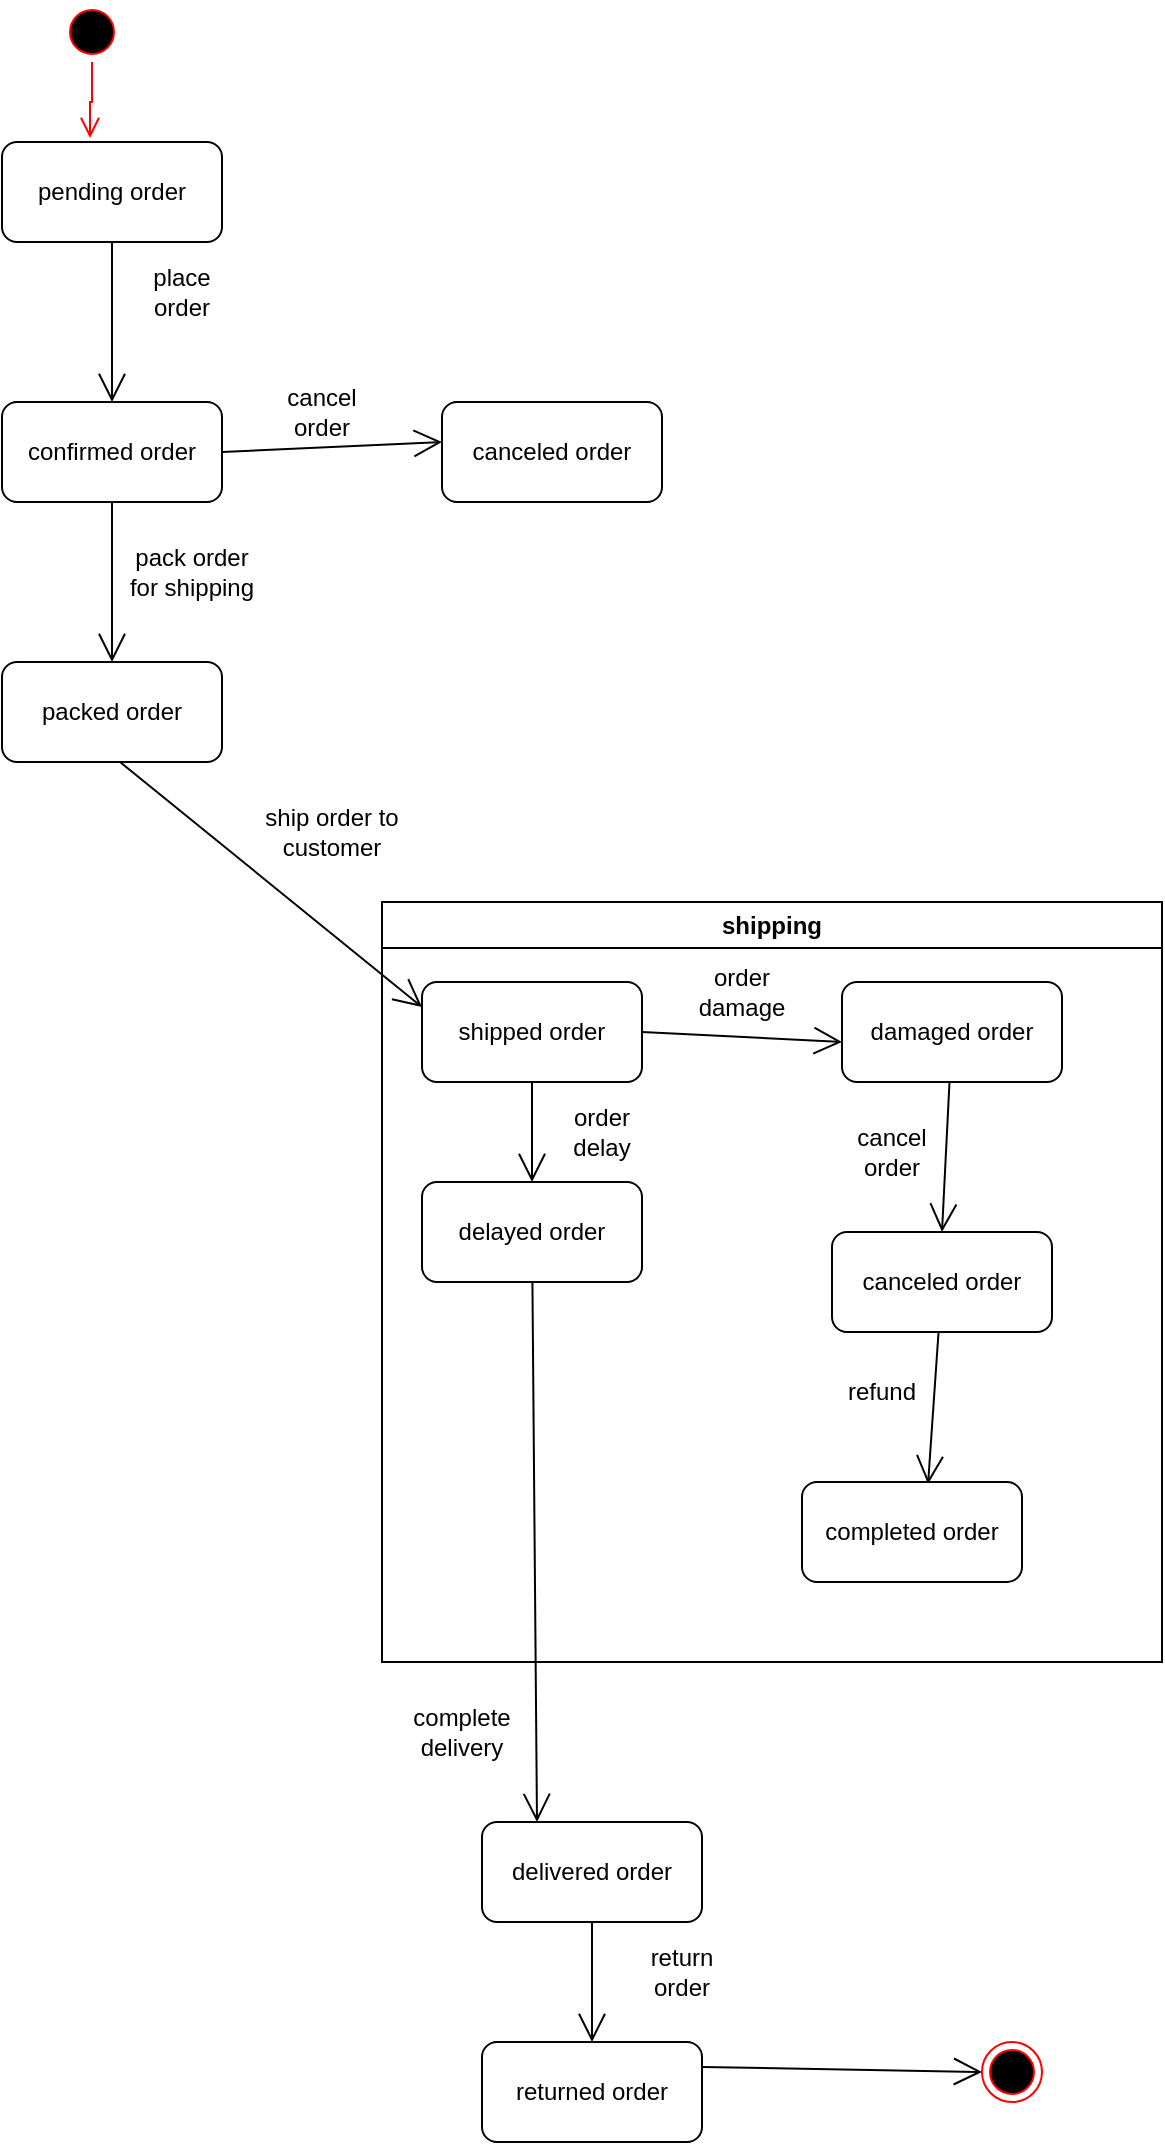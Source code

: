 <mxfile version="25.0.3">
  <diagram name="Page-1" id="FIavwFqXX8DvZRv2D7Bb">
    <mxGraphModel dx="1434" dy="688" grid="1" gridSize="10" guides="1" tooltips="1" connect="1" arrows="1" fold="1" page="1" pageScale="1" pageWidth="850" pageHeight="1100" math="0" shadow="0">
      <root>
        <mxCell id="0" />
        <mxCell id="1" parent="0" />
        <mxCell id="9U3KtG-cp8fkpg_vPS3K-1" value="" style="ellipse;html=1;shape=startState;fillColor=#000000;strokeColor=#ff0000;" vertex="1" parent="1">
          <mxGeometry x="60" width="30" height="30" as="geometry" />
        </mxCell>
        <mxCell id="9U3KtG-cp8fkpg_vPS3K-2" value="" style="edgeStyle=orthogonalEdgeStyle;html=1;verticalAlign=bottom;endArrow=open;endSize=8;strokeColor=#ff0000;rounded=0;entryX=0.4;entryY=-0.04;entryDx=0;entryDy=0;entryPerimeter=0;" edge="1" source="9U3KtG-cp8fkpg_vPS3K-1" parent="1" target="9U3KtG-cp8fkpg_vPS3K-41">
          <mxGeometry relative="1" as="geometry">
            <mxPoint x="75" y="60" as="targetPoint" />
          </mxGeometry>
        </mxCell>
        <mxCell id="9U3KtG-cp8fkpg_vPS3K-3" value="" style="ellipse;html=1;shape=endState;fillColor=#000000;strokeColor=#ff0000;" vertex="1" parent="1">
          <mxGeometry x="520" y="1020" width="30" height="30" as="geometry" />
        </mxCell>
        <mxCell id="9U3KtG-cp8fkpg_vPS3K-4" value="confirmed order" style="html=1;whiteSpace=wrap;rounded=1;" vertex="1" parent="1">
          <mxGeometry x="30" y="200" width="110" height="50" as="geometry" />
        </mxCell>
        <mxCell id="9U3KtG-cp8fkpg_vPS3K-5" value="" style="endArrow=open;endFill=1;endSize=12;html=1;rounded=0;exitX=0.5;exitY=1;exitDx=0;exitDy=0;" edge="1" parent="1" source="9U3KtG-cp8fkpg_vPS3K-4">
          <mxGeometry width="160" relative="1" as="geometry">
            <mxPoint x="30" y="444" as="sourcePoint" />
            <mxPoint x="85" y="330" as="targetPoint" />
          </mxGeometry>
        </mxCell>
        <mxCell id="9U3KtG-cp8fkpg_vPS3K-6" value="place order" style="text;html=1;align=center;verticalAlign=middle;whiteSpace=wrap;rounded=0;" vertex="1" parent="1">
          <mxGeometry x="90" y="130" width="60" height="30" as="geometry" />
        </mxCell>
        <mxCell id="9U3KtG-cp8fkpg_vPS3K-7" value="pack order for shipping" style="text;html=1;align=center;verticalAlign=middle;whiteSpace=wrap;rounded=0;" vertex="1" parent="1">
          <mxGeometry x="90" y="270" width="70" height="30" as="geometry" />
        </mxCell>
        <mxCell id="9U3KtG-cp8fkpg_vPS3K-8" value="packed order" style="html=1;whiteSpace=wrap;rounded=1;" vertex="1" parent="1">
          <mxGeometry x="30" y="330" width="110" height="50" as="geometry" />
        </mxCell>
        <mxCell id="9U3KtG-cp8fkpg_vPS3K-9" value="" style="endArrow=open;endFill=1;endSize=12;html=1;rounded=0;exitX=0.5;exitY=1;exitDx=0;exitDy=0;entryX=0;entryY=0.25;entryDx=0;entryDy=0;" edge="1" parent="1" target="9U3KtG-cp8fkpg_vPS3K-24">
          <mxGeometry width="160" relative="1" as="geometry">
            <mxPoint x="89" y="380" as="sourcePoint" />
            <mxPoint x="89" y="460" as="targetPoint" />
          </mxGeometry>
        </mxCell>
        <mxCell id="9U3KtG-cp8fkpg_vPS3K-10" value="ship order to customer" style="text;html=1;align=center;verticalAlign=middle;whiteSpace=wrap;rounded=0;" vertex="1" parent="1">
          <mxGeometry x="150" y="400" width="90" height="30" as="geometry" />
        </mxCell>
        <mxCell id="9U3KtG-cp8fkpg_vPS3K-12" value="complete delivery" style="text;html=1;align=center;verticalAlign=middle;whiteSpace=wrap;rounded=0;" vertex="1" parent="1">
          <mxGeometry x="230" y="850" width="60" height="30" as="geometry" />
        </mxCell>
        <mxCell id="9U3KtG-cp8fkpg_vPS3K-14" value="delivered order" style="html=1;whiteSpace=wrap;rounded=1;" vertex="1" parent="1">
          <mxGeometry x="270" y="910" width="110" height="50" as="geometry" />
        </mxCell>
        <mxCell id="9U3KtG-cp8fkpg_vPS3K-15" value="cancel order" style="text;html=1;align=center;verticalAlign=middle;whiteSpace=wrap;rounded=0;" vertex="1" parent="1">
          <mxGeometry x="160" y="190" width="60" height="30" as="geometry" />
        </mxCell>
        <mxCell id="9U3KtG-cp8fkpg_vPS3K-16" value="" style="endArrow=open;endFill=1;endSize=12;html=1;rounded=0;exitX=1;exitY=0.5;exitDx=0;exitDy=0;" edge="1" parent="1" source="9U3KtG-cp8fkpg_vPS3K-4">
          <mxGeometry width="160" relative="1" as="geometry">
            <mxPoint x="181" y="280" as="sourcePoint" />
            <mxPoint x="250" y="220" as="targetPoint" />
          </mxGeometry>
        </mxCell>
        <mxCell id="9U3KtG-cp8fkpg_vPS3K-17" value="canceled order" style="html=1;whiteSpace=wrap;rounded=1;" vertex="1" parent="1">
          <mxGeometry x="250" y="200" width="110" height="50" as="geometry" />
        </mxCell>
        <mxCell id="9U3KtG-cp8fkpg_vPS3K-18" value="return order" style="text;html=1;align=center;verticalAlign=middle;whiteSpace=wrap;rounded=0;" vertex="1" parent="1">
          <mxGeometry x="340" y="970" width="60" height="30" as="geometry" />
        </mxCell>
        <mxCell id="9U3KtG-cp8fkpg_vPS3K-19" value="returned order" style="html=1;whiteSpace=wrap;rounded=1;" vertex="1" parent="1">
          <mxGeometry x="270" y="1020" width="110" height="50" as="geometry" />
        </mxCell>
        <mxCell id="9U3KtG-cp8fkpg_vPS3K-20" value="" style="endArrow=open;endFill=1;endSize=12;html=1;rounded=0;entryX=0.5;entryY=0;entryDx=0;entryDy=0;" edge="1" parent="1" source="9U3KtG-cp8fkpg_vPS3K-14" target="9U3KtG-cp8fkpg_vPS3K-19">
          <mxGeometry width="160" relative="1" as="geometry">
            <mxPoint x="99" y="640" as="sourcePoint" />
            <mxPoint x="99" y="720" as="targetPoint" />
          </mxGeometry>
        </mxCell>
        <mxCell id="9U3KtG-cp8fkpg_vPS3K-23" value="shipping" style="swimlane;whiteSpace=wrap;html=1;" vertex="1" parent="1">
          <mxGeometry x="220" y="450" width="390" height="380" as="geometry" />
        </mxCell>
        <mxCell id="9U3KtG-cp8fkpg_vPS3K-24" value="shipped order" style="html=1;whiteSpace=wrap;rounded=1;" vertex="1" parent="9U3KtG-cp8fkpg_vPS3K-23">
          <mxGeometry x="20" y="40" width="110" height="50" as="geometry" />
        </mxCell>
        <mxCell id="9U3KtG-cp8fkpg_vPS3K-25" value="" style="endArrow=open;endFill=1;endSize=12;html=1;rounded=0;exitX=1;exitY=0.5;exitDx=0;exitDy=0;" edge="1" parent="9U3KtG-cp8fkpg_vPS3K-23" source="9U3KtG-cp8fkpg_vPS3K-24">
          <mxGeometry width="160" relative="1" as="geometry">
            <mxPoint x="160" y="90" as="sourcePoint" />
            <mxPoint x="230" y="70" as="targetPoint" />
          </mxGeometry>
        </mxCell>
        <mxCell id="9U3KtG-cp8fkpg_vPS3K-26" value="order damage" style="text;html=1;align=center;verticalAlign=middle;whiteSpace=wrap;rounded=0;" vertex="1" parent="9U3KtG-cp8fkpg_vPS3K-23">
          <mxGeometry x="150" y="30" width="60" height="30" as="geometry" />
        </mxCell>
        <mxCell id="9U3KtG-cp8fkpg_vPS3K-27" value="damaged order" style="html=1;whiteSpace=wrap;rounded=1;" vertex="1" parent="9U3KtG-cp8fkpg_vPS3K-23">
          <mxGeometry x="230" y="40" width="110" height="50" as="geometry" />
        </mxCell>
        <mxCell id="9U3KtG-cp8fkpg_vPS3K-28" value="" style="endArrow=open;endFill=1;endSize=12;html=1;rounded=0;entryX=0.5;entryY=0;entryDx=0;entryDy=0;" edge="1" parent="9U3KtG-cp8fkpg_vPS3K-23" source="9U3KtG-cp8fkpg_vPS3K-27" target="9U3KtG-cp8fkpg_vPS3K-29">
          <mxGeometry width="160" relative="1" as="geometry">
            <mxPoint x="284.5" y="95" as="sourcePoint" />
            <mxPoint x="285" y="150" as="targetPoint" />
          </mxGeometry>
        </mxCell>
        <mxCell id="9U3KtG-cp8fkpg_vPS3K-29" value="canceled order" style="html=1;whiteSpace=wrap;rounded=1;" vertex="1" parent="9U3KtG-cp8fkpg_vPS3K-23">
          <mxGeometry x="225" y="165" width="110" height="50" as="geometry" />
        </mxCell>
        <mxCell id="9U3KtG-cp8fkpg_vPS3K-30" value="cancel order" style="text;html=1;align=center;verticalAlign=middle;whiteSpace=wrap;rounded=0;" vertex="1" parent="9U3KtG-cp8fkpg_vPS3K-23">
          <mxGeometry x="225" y="110" width="60" height="30" as="geometry" />
        </mxCell>
        <mxCell id="9U3KtG-cp8fkpg_vPS3K-34" value="" style="endArrow=open;endFill=1;endSize=12;html=1;rounded=0;entryX=0.573;entryY=0.02;entryDx=0;entryDy=0;entryPerimeter=0;" edge="1" parent="9U3KtG-cp8fkpg_vPS3K-23" source="9U3KtG-cp8fkpg_vPS3K-29" target="9U3KtG-cp8fkpg_vPS3K-36">
          <mxGeometry width="160" relative="1" as="geometry">
            <mxPoint x="130" y="220" as="sourcePoint" />
            <mxPoint x="135" y="270" as="targetPoint" />
          </mxGeometry>
        </mxCell>
        <mxCell id="9U3KtG-cp8fkpg_vPS3K-35" value="refund" style="text;html=1;align=center;verticalAlign=middle;whiteSpace=wrap;rounded=0;" vertex="1" parent="9U3KtG-cp8fkpg_vPS3K-23">
          <mxGeometry x="220" y="230" width="60" height="30" as="geometry" />
        </mxCell>
        <mxCell id="9U3KtG-cp8fkpg_vPS3K-36" value="completed order" style="html=1;whiteSpace=wrap;rounded=1;" vertex="1" parent="9U3KtG-cp8fkpg_vPS3K-23">
          <mxGeometry x="210" y="290" width="110" height="50" as="geometry" />
        </mxCell>
        <mxCell id="9U3KtG-cp8fkpg_vPS3K-43" value="" style="endArrow=open;endFill=1;endSize=12;html=1;rounded=0;exitX=0.5;exitY=1;exitDx=0;exitDy=0;entryX=0.5;entryY=0;entryDx=0;entryDy=0;" edge="1" parent="9U3KtG-cp8fkpg_vPS3K-23" source="9U3KtG-cp8fkpg_vPS3K-24" target="9U3KtG-cp8fkpg_vPS3K-45">
          <mxGeometry width="160" relative="1" as="geometry">
            <mxPoint x="40" y="190" as="sourcePoint" />
            <mxPoint x="70" y="160" as="targetPoint" />
          </mxGeometry>
        </mxCell>
        <mxCell id="9U3KtG-cp8fkpg_vPS3K-44" value="order delay" style="text;html=1;align=center;verticalAlign=middle;whiteSpace=wrap;rounded=0;" vertex="1" parent="9U3KtG-cp8fkpg_vPS3K-23">
          <mxGeometry x="80" y="100" width="60" height="30" as="geometry" />
        </mxCell>
        <mxCell id="9U3KtG-cp8fkpg_vPS3K-45" value="delayed order" style="html=1;whiteSpace=wrap;rounded=1;" vertex="1" parent="9U3KtG-cp8fkpg_vPS3K-23">
          <mxGeometry x="20" y="140" width="110" height="50" as="geometry" />
        </mxCell>
        <mxCell id="9U3KtG-cp8fkpg_vPS3K-39" value="" style="endArrow=open;endFill=1;endSize=12;html=1;rounded=0;exitX=1;exitY=0.25;exitDx=0;exitDy=0;entryX=0;entryY=0.5;entryDx=0;entryDy=0;" edge="1" parent="1" source="9U3KtG-cp8fkpg_vPS3K-19" target="9U3KtG-cp8fkpg_vPS3K-3">
          <mxGeometry width="160" relative="1" as="geometry">
            <mxPoint x="390" y="1040" as="sourcePoint" />
            <mxPoint x="500" y="1033" as="targetPoint" />
          </mxGeometry>
        </mxCell>
        <mxCell id="9U3KtG-cp8fkpg_vPS3K-41" value="pending order" style="html=1;whiteSpace=wrap;rounded=1;" vertex="1" parent="1">
          <mxGeometry x="30" y="70" width="110" height="50" as="geometry" />
        </mxCell>
        <mxCell id="9U3KtG-cp8fkpg_vPS3K-42" value="" style="endArrow=open;endFill=1;endSize=12;html=1;rounded=0;entryX=0.5;entryY=0;entryDx=0;entryDy=0;" edge="1" parent="1" source="9U3KtG-cp8fkpg_vPS3K-41" target="9U3KtG-cp8fkpg_vPS3K-4">
          <mxGeometry width="160" relative="1" as="geometry">
            <mxPoint x="74.5" y="120" as="sourcePoint" />
            <mxPoint x="74.5" y="200" as="targetPoint" />
          </mxGeometry>
        </mxCell>
        <mxCell id="9U3KtG-cp8fkpg_vPS3K-48" value="" style="endArrow=open;endFill=1;endSize=12;html=1;rounded=0;entryX=0.25;entryY=0;entryDx=0;entryDy=0;" edge="1" parent="1" source="9U3KtG-cp8fkpg_vPS3K-45" target="9U3KtG-cp8fkpg_vPS3K-14">
          <mxGeometry width="160" relative="1" as="geometry">
            <mxPoint x="294.5" y="650" as="sourcePoint" />
            <mxPoint x="295" y="680" as="targetPoint" />
          </mxGeometry>
        </mxCell>
      </root>
    </mxGraphModel>
  </diagram>
</mxfile>

